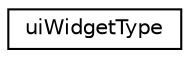 digraph G
{
  edge [fontname="Helvetica",fontsize="10",labelfontname="Helvetica",labelfontsize="10"];
  node [fontname="Helvetica",fontsize="10",shape=record];
  rankdir=LR;
  Node1 [label="uiWidgetType",height=0.2,width=0.4,color="black", fillcolor="white", style="filled",URL="$da/de0/structuiWidgetType.html"];
}
